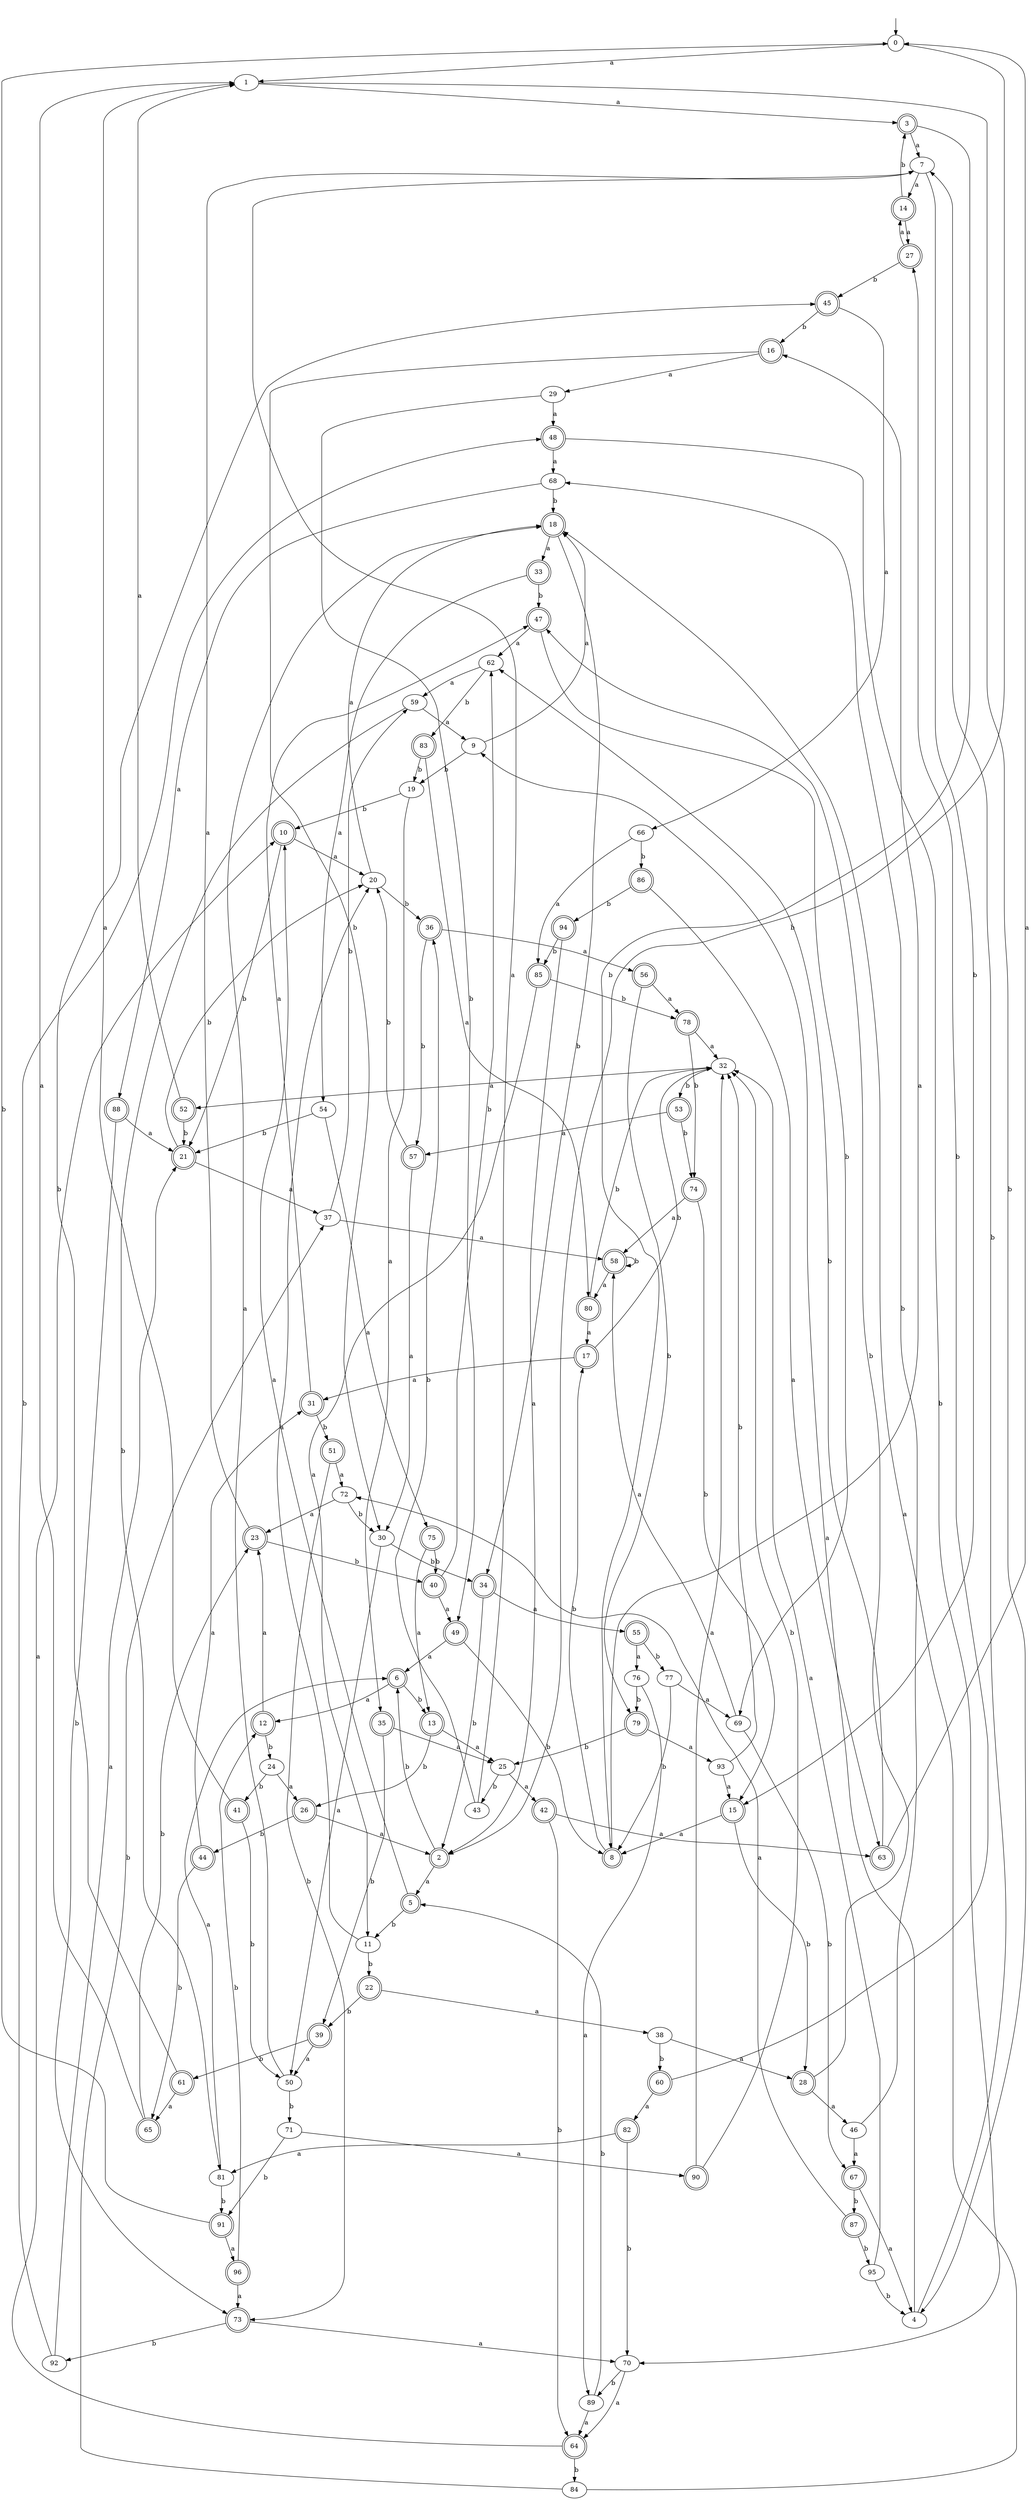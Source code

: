 digraph RandomDFA {
  __start0 [label="", shape=none];
  __start0 -> 0 [label=""];
  0 [shape=circle]
  0 -> 1 [label="a"]
  0 -> 2 [label="b"]
  1
  1 -> 3 [label="a"]
  1 -> 4 [label="b"]
  2 [shape=doublecircle]
  2 -> 5 [label="a"]
  2 -> 6 [label="b"]
  3 [shape=doublecircle]
  3 -> 7 [label="a"]
  3 -> 8 [label="b"]
  4
  4 -> 9 [label="a"]
  4 -> 7 [label="b"]
  5 [shape=doublecircle]
  5 -> 10 [label="a"]
  5 -> 11 [label="b"]
  6 [shape=doublecircle]
  6 -> 12 [label="a"]
  6 -> 13 [label="b"]
  7
  7 -> 14 [label="a"]
  7 -> 15 [label="b"]
  8 [shape=doublecircle]
  8 -> 16 [label="a"]
  8 -> 17 [label="b"]
  9
  9 -> 18 [label="a"]
  9 -> 19 [label="b"]
  10 [shape=doublecircle]
  10 -> 20 [label="a"]
  10 -> 21 [label="b"]
  11
  11 -> 20 [label="a"]
  11 -> 22 [label="b"]
  12 [shape=doublecircle]
  12 -> 23 [label="a"]
  12 -> 24 [label="b"]
  13 [shape=doublecircle]
  13 -> 25 [label="a"]
  13 -> 26 [label="b"]
  14 [shape=doublecircle]
  14 -> 27 [label="a"]
  14 -> 3 [label="b"]
  15 [shape=doublecircle]
  15 -> 8 [label="a"]
  15 -> 28 [label="b"]
  16 [shape=doublecircle]
  16 -> 29 [label="a"]
  16 -> 30 [label="b"]
  17 [shape=doublecircle]
  17 -> 31 [label="a"]
  17 -> 32 [label="b"]
  18 [shape=doublecircle]
  18 -> 33 [label="a"]
  18 -> 34 [label="b"]
  19
  19 -> 35 [label="a"]
  19 -> 10 [label="b"]
  20
  20 -> 18 [label="a"]
  20 -> 36 [label="b"]
  21 [shape=doublecircle]
  21 -> 37 [label="a"]
  21 -> 20 [label="b"]
  22 [shape=doublecircle]
  22 -> 38 [label="a"]
  22 -> 39 [label="b"]
  23 [shape=doublecircle]
  23 -> 7 [label="a"]
  23 -> 40 [label="b"]
  24
  24 -> 26 [label="a"]
  24 -> 41 [label="b"]
  25
  25 -> 42 [label="a"]
  25 -> 43 [label="b"]
  26 [shape=doublecircle]
  26 -> 2 [label="a"]
  26 -> 44 [label="b"]
  27 [shape=doublecircle]
  27 -> 14 [label="a"]
  27 -> 45 [label="b"]
  28 [shape=doublecircle]
  28 -> 46 [label="a"]
  28 -> 47 [label="b"]
  29
  29 -> 48 [label="a"]
  29 -> 49 [label="b"]
  30
  30 -> 50 [label="a"]
  30 -> 34 [label="b"]
  31 [shape=doublecircle]
  31 -> 47 [label="a"]
  31 -> 51 [label="b"]
  32
  32 -> 52 [label="a"]
  32 -> 53 [label="b"]
  33 [shape=doublecircle]
  33 -> 54 [label="a"]
  33 -> 47 [label="b"]
  34 [shape=doublecircle]
  34 -> 55 [label="a"]
  34 -> 2 [label="b"]
  35 [shape=doublecircle]
  35 -> 25 [label="a"]
  35 -> 39 [label="b"]
  36 [shape=doublecircle]
  36 -> 56 [label="a"]
  36 -> 57 [label="b"]
  37
  37 -> 58 [label="a"]
  37 -> 59 [label="b"]
  38
  38 -> 28 [label="a"]
  38 -> 60 [label="b"]
  39 [shape=doublecircle]
  39 -> 50 [label="a"]
  39 -> 61 [label="b"]
  40 [shape=doublecircle]
  40 -> 49 [label="a"]
  40 -> 62 [label="b"]
  41 [shape=doublecircle]
  41 -> 1 [label="a"]
  41 -> 50 [label="b"]
  42 [shape=doublecircle]
  42 -> 63 [label="a"]
  42 -> 64 [label="b"]
  43
  43 -> 7 [label="a"]
  43 -> 36 [label="b"]
  44 [shape=doublecircle]
  44 -> 31 [label="a"]
  44 -> 65 [label="b"]
  45 [shape=doublecircle]
  45 -> 66 [label="a"]
  45 -> 16 [label="b"]
  46
  46 -> 67 [label="a"]
  46 -> 68 [label="b"]
  47 [shape=doublecircle]
  47 -> 62 [label="a"]
  47 -> 69 [label="b"]
  48 [shape=doublecircle]
  48 -> 68 [label="a"]
  48 -> 70 [label="b"]
  49 [shape=doublecircle]
  49 -> 6 [label="a"]
  49 -> 8 [label="b"]
  50
  50 -> 18 [label="a"]
  50 -> 71 [label="b"]
  51 [shape=doublecircle]
  51 -> 72 [label="a"]
  51 -> 73 [label="b"]
  52 [shape=doublecircle]
  52 -> 1 [label="a"]
  52 -> 21 [label="b"]
  53 [shape=doublecircle]
  53 -> 57 [label="a"]
  53 -> 74 [label="b"]
  54
  54 -> 75 [label="a"]
  54 -> 21 [label="b"]
  55 [shape=doublecircle]
  55 -> 76 [label="a"]
  55 -> 77 [label="b"]
  56 [shape=doublecircle]
  56 -> 78 [label="a"]
  56 -> 79 [label="b"]
  57 [shape=doublecircle]
  57 -> 30 [label="a"]
  57 -> 20 [label="b"]
  58 [shape=doublecircle]
  58 -> 80 [label="a"]
  58 -> 58 [label="b"]
  59
  59 -> 9 [label="a"]
  59 -> 81 [label="b"]
  60 [shape=doublecircle]
  60 -> 82 [label="a"]
  60 -> 27 [label="b"]
  61 [shape=doublecircle]
  61 -> 65 [label="a"]
  61 -> 45 [label="b"]
  62
  62 -> 59 [label="a"]
  62 -> 83 [label="b"]
  63 [shape=doublecircle]
  63 -> 0 [label="a"]
  63 -> 62 [label="b"]
  64 [shape=doublecircle]
  64 -> 10 [label="a"]
  64 -> 84 [label="b"]
  65 [shape=doublecircle]
  65 -> 1 [label="a"]
  65 -> 23 [label="b"]
  66
  66 -> 85 [label="a"]
  66 -> 86 [label="b"]
  67 [shape=doublecircle]
  67 -> 4 [label="a"]
  67 -> 87 [label="b"]
  68
  68 -> 88 [label="a"]
  68 -> 18 [label="b"]
  69
  69 -> 58 [label="a"]
  69 -> 67 [label="b"]
  70
  70 -> 64 [label="a"]
  70 -> 89 [label="b"]
  71
  71 -> 90 [label="a"]
  71 -> 91 [label="b"]
  72
  72 -> 23 [label="a"]
  72 -> 30 [label="b"]
  73 [shape=doublecircle]
  73 -> 70 [label="a"]
  73 -> 92 [label="b"]
  74 [shape=doublecircle]
  74 -> 58 [label="a"]
  74 -> 15 [label="b"]
  75 [shape=doublecircle]
  75 -> 13 [label="a"]
  75 -> 40 [label="b"]
  76
  76 -> 89 [label="a"]
  76 -> 79 [label="b"]
  77
  77 -> 69 [label="a"]
  77 -> 8 [label="b"]
  78 [shape=doublecircle]
  78 -> 32 [label="a"]
  78 -> 74 [label="b"]
  79 [shape=doublecircle]
  79 -> 93 [label="a"]
  79 -> 25 [label="b"]
  80 [shape=doublecircle]
  80 -> 17 [label="a"]
  80 -> 32 [label="b"]
  81
  81 -> 6 [label="a"]
  81 -> 91 [label="b"]
  82 [shape=doublecircle]
  82 -> 81 [label="a"]
  82 -> 70 [label="b"]
  83 [shape=doublecircle]
  83 -> 80 [label="a"]
  83 -> 19 [label="b"]
  84
  84 -> 18 [label="a"]
  84 -> 37 [label="b"]
  85 [shape=doublecircle]
  85 -> 11 [label="a"]
  85 -> 78 [label="b"]
  86 [shape=doublecircle]
  86 -> 63 [label="a"]
  86 -> 94 [label="b"]
  87 [shape=doublecircle]
  87 -> 72 [label="a"]
  87 -> 95 [label="b"]
  88 [shape=doublecircle]
  88 -> 21 [label="a"]
  88 -> 73 [label="b"]
  89
  89 -> 64 [label="a"]
  89 -> 5 [label="b"]
  90 [shape=doublecircle]
  90 -> 32 [label="a"]
  90 -> 32 [label="b"]
  91 [shape=doublecircle]
  91 -> 96 [label="a"]
  91 -> 0 [label="b"]
  92
  92 -> 21 [label="a"]
  92 -> 48 [label="b"]
  93
  93 -> 15 [label="a"]
  93 -> 32 [label="b"]
  94 [shape=doublecircle]
  94 -> 2 [label="a"]
  94 -> 85 [label="b"]
  95
  95 -> 32 [label="a"]
  95 -> 4 [label="b"]
  96 [shape=doublecircle]
  96 -> 73 [label="a"]
  96 -> 12 [label="b"]
}
